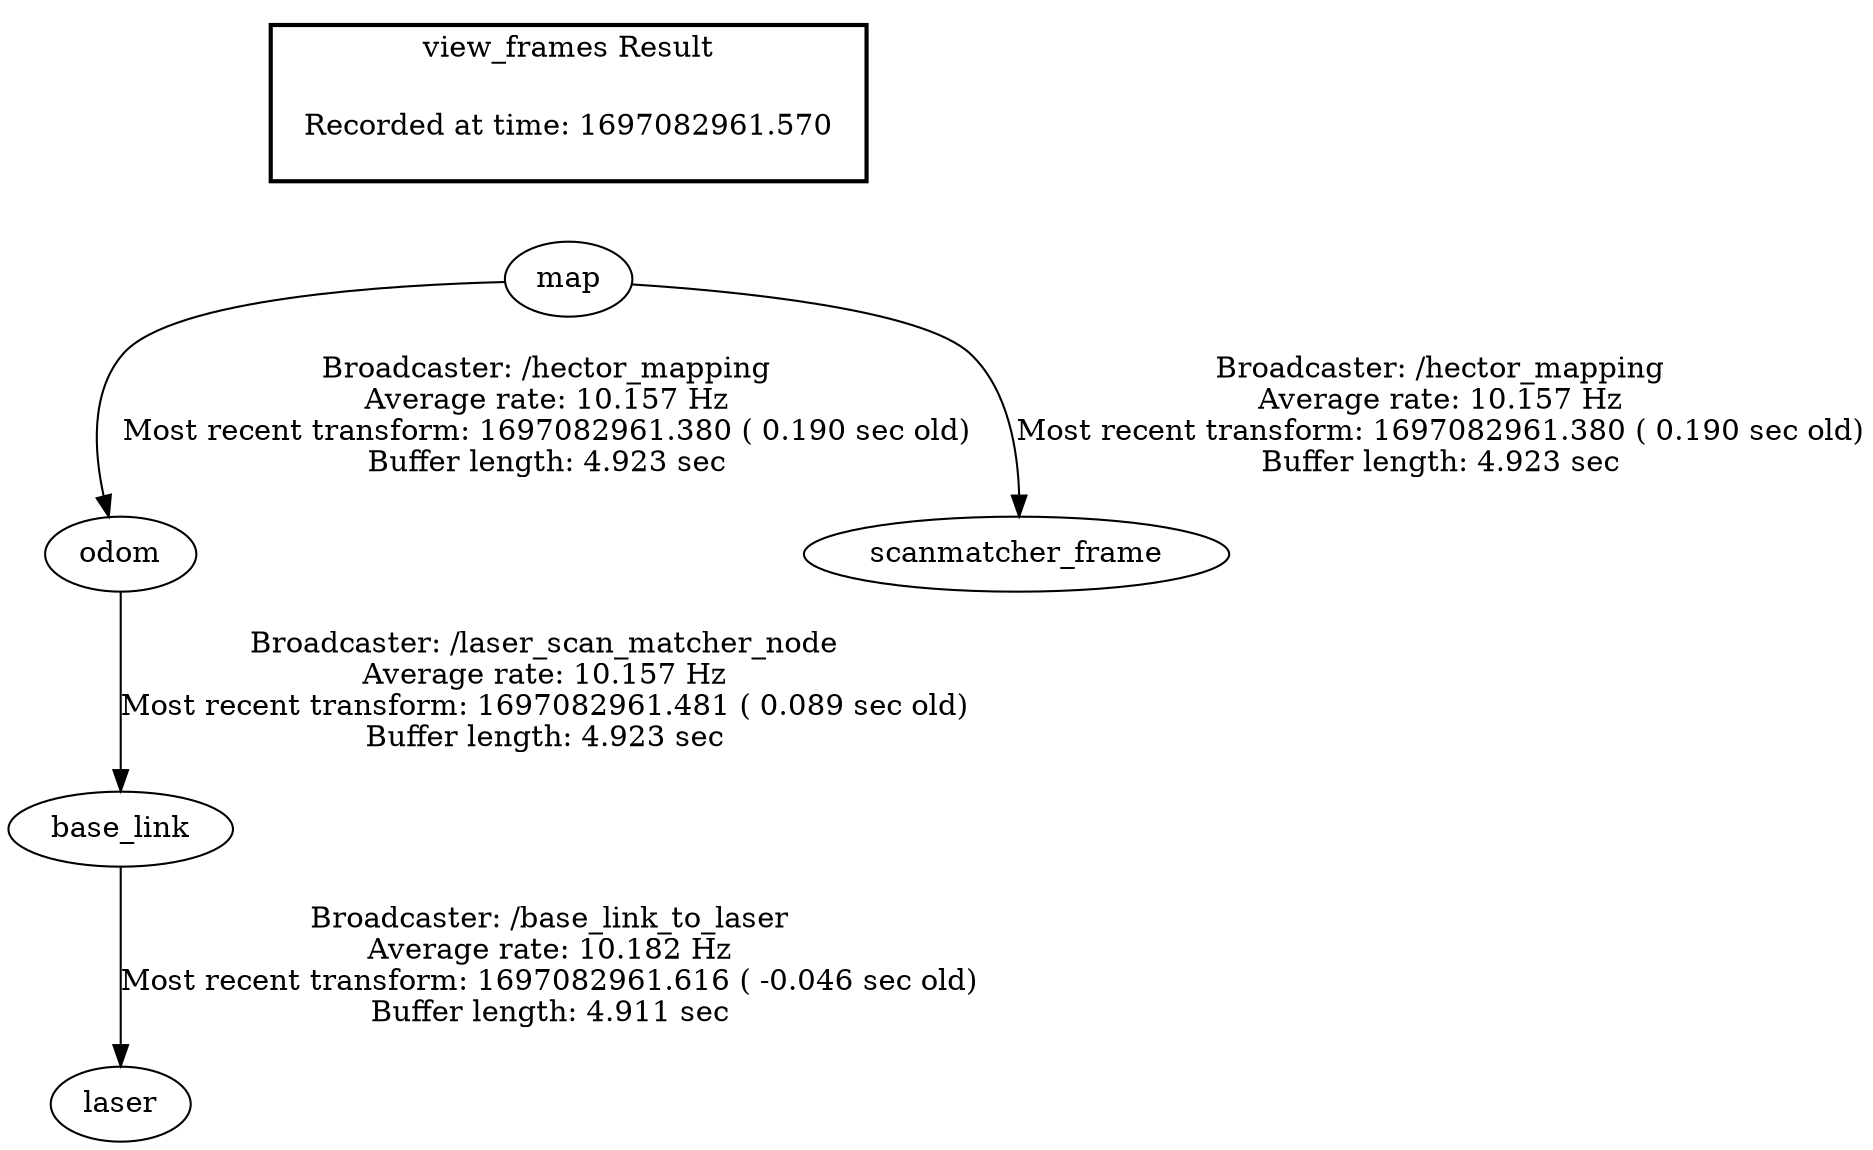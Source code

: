 digraph G {
"map" -> "odom"[label="Broadcaster: /hector_mapping\nAverage rate: 10.157 Hz\nMost recent transform: 1697082961.380 ( 0.190 sec old)\nBuffer length: 4.923 sec\n"];
"map" -> "scanmatcher_frame"[label="Broadcaster: /hector_mapping\nAverage rate: 10.157 Hz\nMost recent transform: 1697082961.380 ( 0.190 sec old)\nBuffer length: 4.923 sec\n"];
"base_link" -> "laser"[label="Broadcaster: /base_link_to_laser\nAverage rate: 10.182 Hz\nMost recent transform: 1697082961.616 ( -0.046 sec old)\nBuffer length: 4.911 sec\n"];
"odom" -> "base_link"[label="Broadcaster: /laser_scan_matcher_node\nAverage rate: 10.157 Hz\nMost recent transform: 1697082961.481 ( 0.089 sec old)\nBuffer length: 4.923 sec\n"];
edge [style=invis];
 subgraph cluster_legend { style=bold; color=black; label ="view_frames Result";
"Recorded at time: 1697082961.570"[ shape=plaintext ] ;
 }->"map";
}